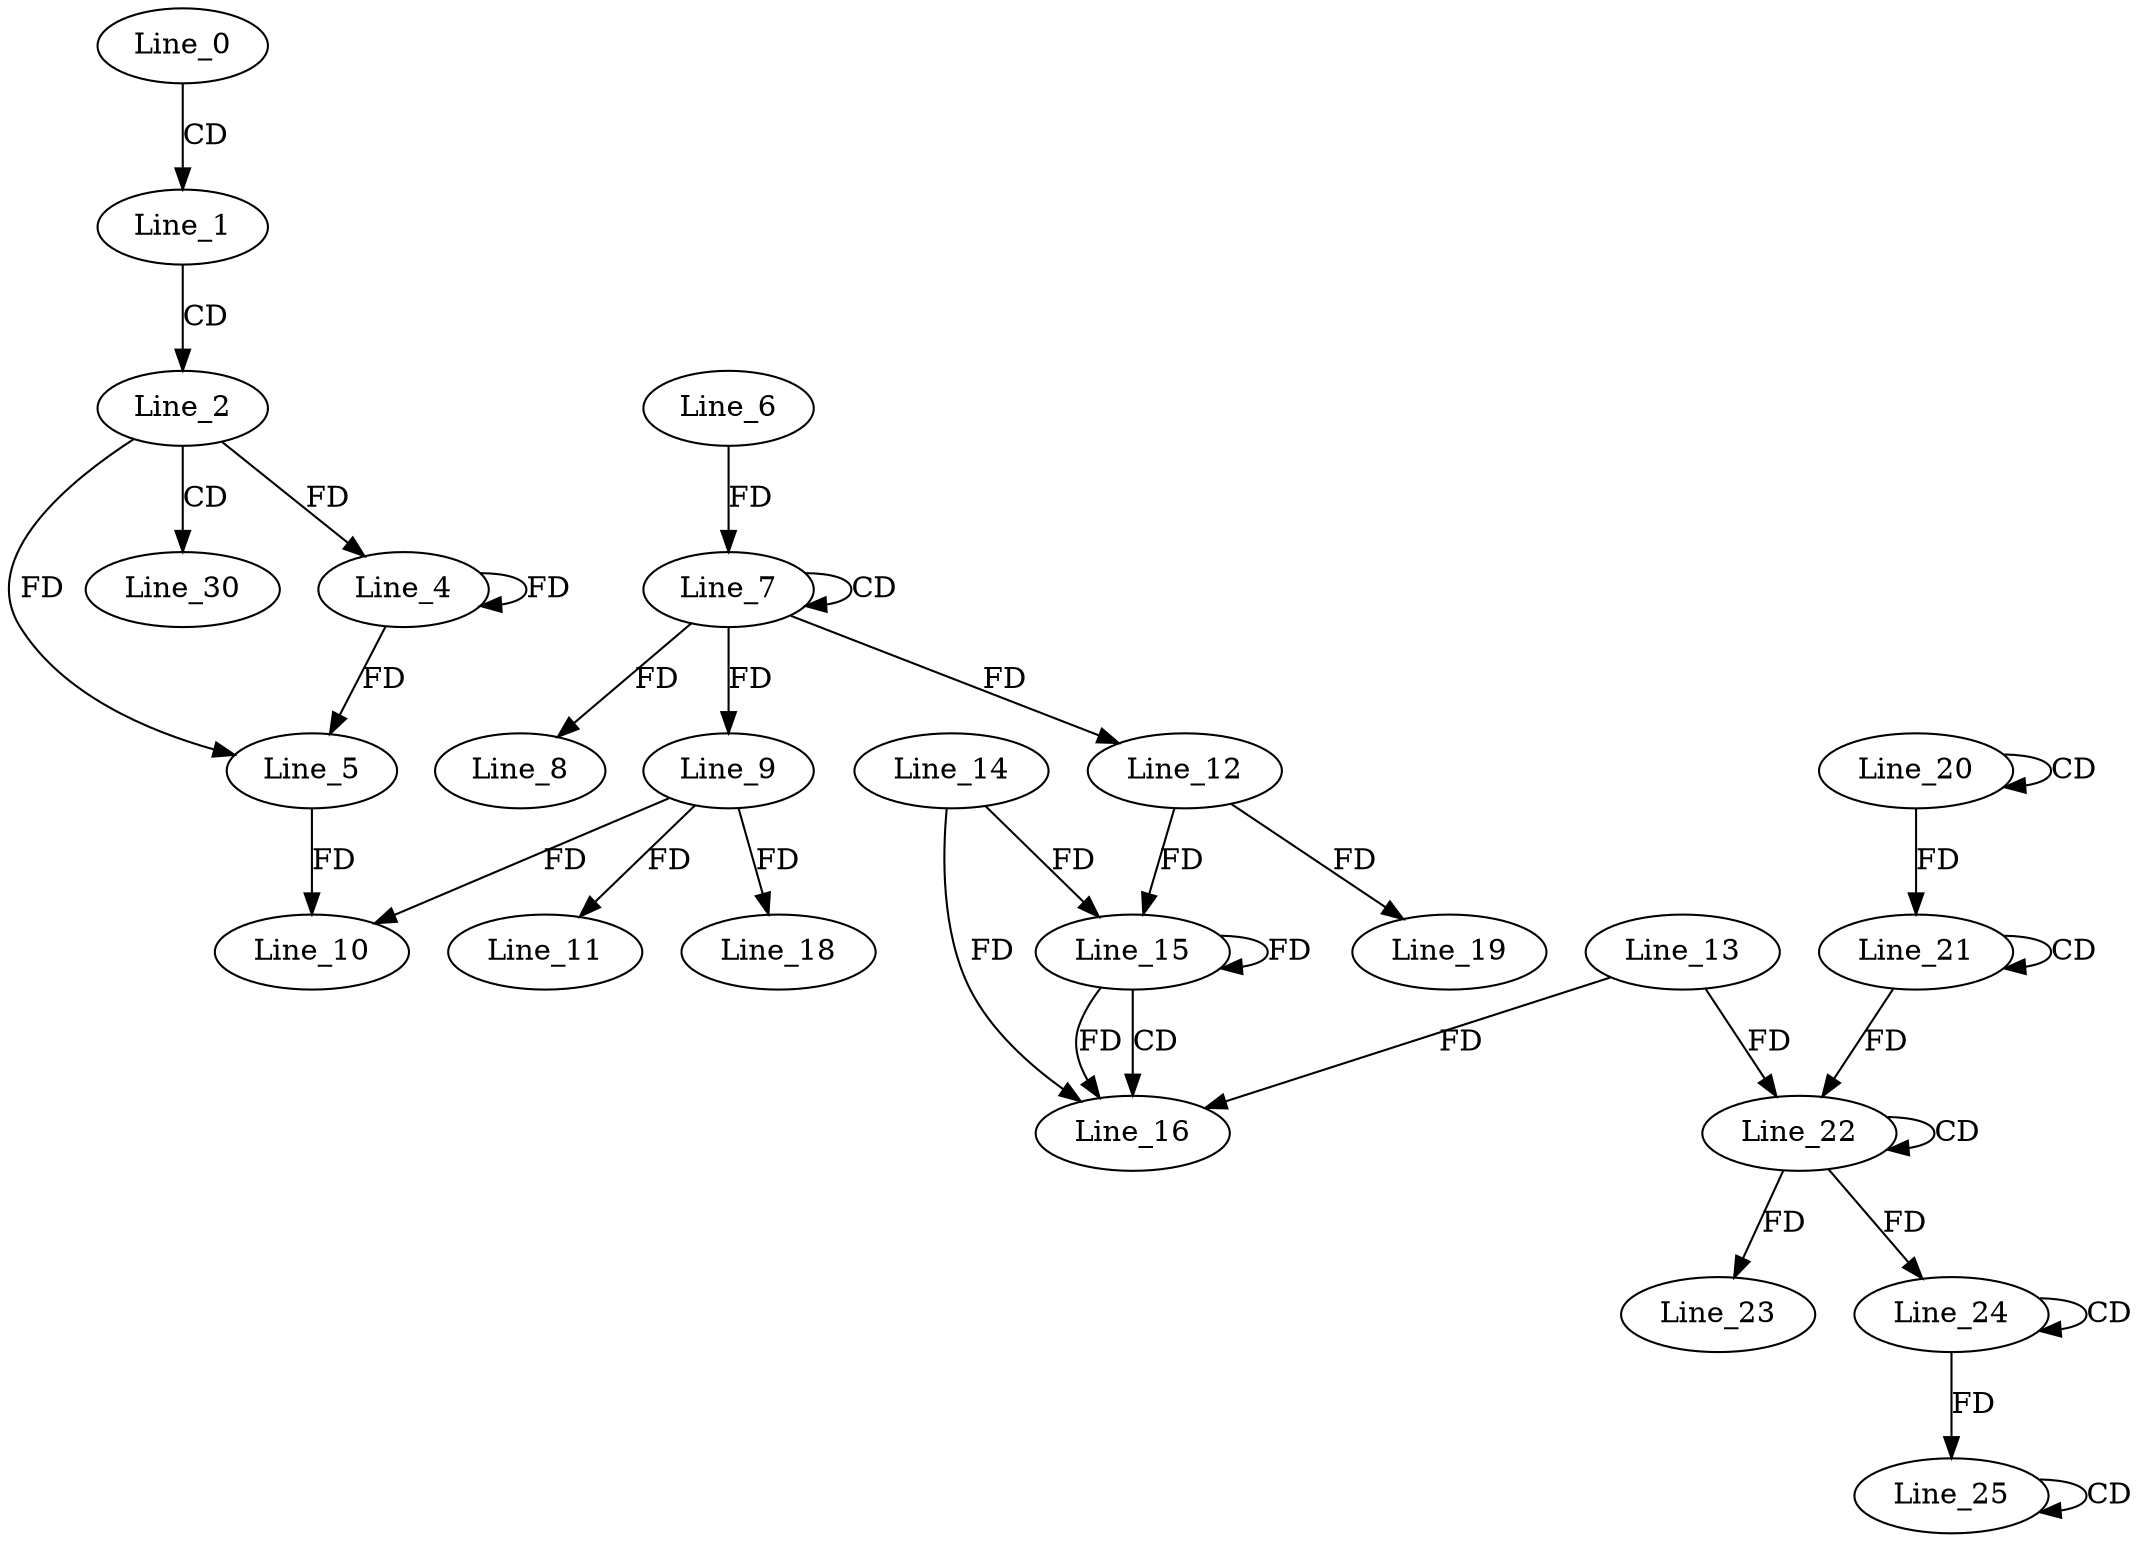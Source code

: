 digraph G {
  Line_0;
  Line_1;
  Line_2;
  Line_4;
  Line_4;
  Line_5;
  Line_7;
  Line_7;
  Line_6;
  Line_8;
  Line_9;
  Line_9;
  Line_10;
  Line_5;
  Line_11;
  Line_12;
  Line_15;
  Line_14;
  Line_15;
  Line_12;
  Line_15;
  Line_16;
  Line_13;
  Line_18;
  Line_19;
  Line_20;
  Line_20;
  Line_21;
  Line_21;
  Line_22;
  Line_22;
  Line_22;
  Line_23;
  Line_24;
  Line_24;
  Line_25;
  Line_25;
  Line_30;
  Line_0 -> Line_1 [ label="CD" ];
  Line_1 -> Line_2 [ label="CD" ];
  Line_2 -> Line_4 [ label="FD" ];
  Line_4 -> Line_4 [ label="FD" ];
  Line_2 -> Line_5 [ label="FD" ];
  Line_4 -> Line_5 [ label="FD" ];
  Line_7 -> Line_7 [ label="CD" ];
  Line_6 -> Line_7 [ label="FD" ];
  Line_7 -> Line_8 [ label="FD" ];
  Line_7 -> Line_9 [ label="FD" ];
  Line_9 -> Line_10 [ label="FD" ];
  Line_5 -> Line_10 [ label="FD" ];
  Line_9 -> Line_11 [ label="FD" ];
  Line_7 -> Line_12 [ label="FD" ];
  Line_15 -> Line_15 [ label="FD" ];
  Line_14 -> Line_15 [ label="FD" ];
  Line_12 -> Line_15 [ label="FD" ];
  Line_15 -> Line_16 [ label="CD" ];
  Line_13 -> Line_16 [ label="FD" ];
  Line_15 -> Line_16 [ label="FD" ];
  Line_14 -> Line_16 [ label="FD" ];
  Line_9 -> Line_18 [ label="FD" ];
  Line_12 -> Line_19 [ label="FD" ];
  Line_20 -> Line_20 [ label="CD" ];
  Line_21 -> Line_21 [ label="CD" ];
  Line_20 -> Line_21 [ label="FD" ];
  Line_22 -> Line_22 [ label="CD" ];
  Line_21 -> Line_22 [ label="FD" ];
  Line_13 -> Line_22 [ label="FD" ];
  Line_22 -> Line_23 [ label="FD" ];
  Line_24 -> Line_24 [ label="CD" ];
  Line_22 -> Line_24 [ label="FD" ];
  Line_25 -> Line_25 [ label="CD" ];
  Line_24 -> Line_25 [ label="FD" ];
  Line_2 -> Line_30 [ label="CD" ];
}
